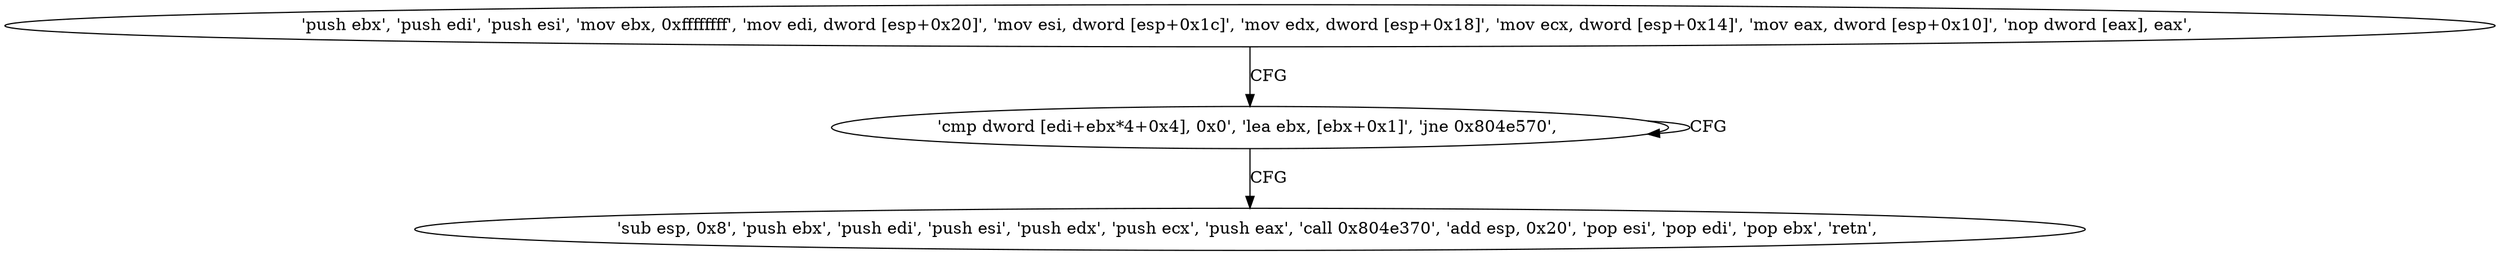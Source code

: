 digraph "func" {
"134538576" [label = "'push ebx', 'push edi', 'push esi', 'mov ebx, 0xffffffff', 'mov edi, dword [esp+0x20]', 'mov esi, dword [esp+0x1c]', 'mov edx, dword [esp+0x18]', 'mov ecx, dword [esp+0x14]', 'mov eax, dword [esp+0x10]', 'nop dword [eax], eax', " ]
"134538608" [label = "'cmp dword [edi+ebx*4+0x4], 0x0', 'lea ebx, [ebx+0x1]', 'jne 0x804e570', " ]
"134538618" [label = "'sub esp, 0x8', 'push ebx', 'push edi', 'push esi', 'push edx', 'push ecx', 'push eax', 'call 0x804e370', 'add esp, 0x20', 'pop esi', 'pop edi', 'pop ebx', 'retn', " ]
"134538576" -> "134538608" [ label = "CFG" ]
"134538608" -> "134538608" [ label = "CFG" ]
"134538608" -> "134538618" [ label = "CFG" ]
}
